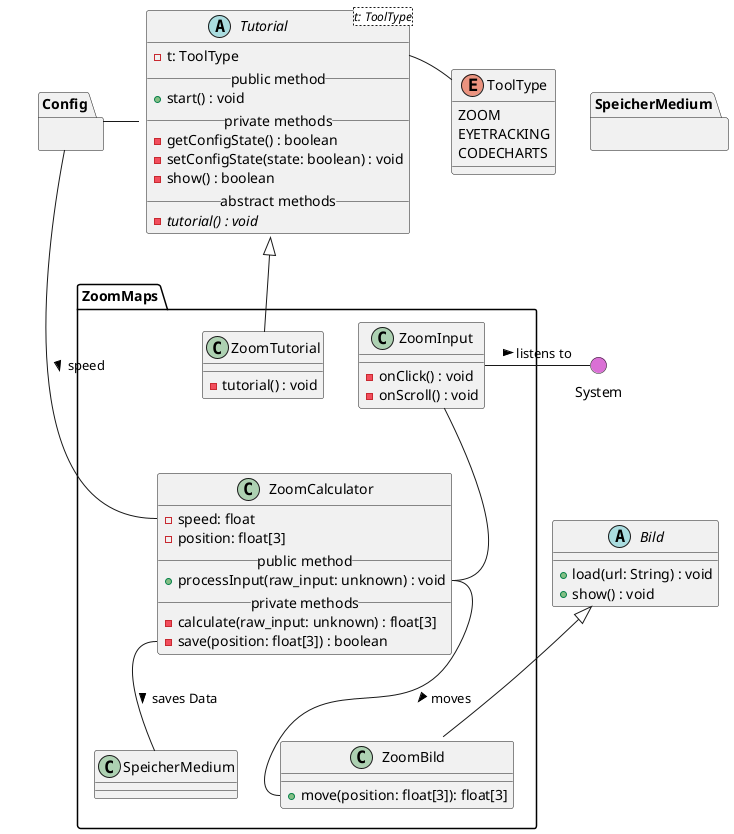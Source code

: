 @startuml zoommaps
' skinparam backgroundColor transparent
() System #DA70D5
top to bottom direction

' --- TUTORIAL ---
abstract Tutorial<t: ToolType> {
  - t: ToolType
  __public method__
  + start() : void
  __private methods__
  - getConfigState() : boolean
  - setConfigState(state: boolean) : void
  - show() : boolean
  __abstract methods__
  - {abstract} tutorial() : void
}

enum ToolType {
  ZOOM
  EYETRACKING
  CODECHARTS
}

' Interaktionen
Tutorial::t -r- ToolType
Tutorial -l- Config


' --- BILD ---

abstract Bild {
  + load(url: String) : void
  + show() : void
}

' === ZOOM MAPS ===
package ZoomMaps {

    ' Zoom Input
    class ZoomInput {
        - onClick() : void
        - onScroll() : void
    }

    ' Zoom Tutorial 
    class ZoomTutorial {
        - tutorial() : void
    }
  
    ' Zoom Calculator
    class ZoomCalculator {
        - speed: float
        - position: float[3]
        __public method__
        + processInput(raw_input: unknown) : void
        __private methods__
        - calculate(raw_input: unknown) : float[3]
        - save(position: float[3]) : boolean
    }

    ' Zoom Bild
    class ZoomBild {
        + move(position: float[3]): float[3]
    }


    ' Vererbungen
    Bild <|-- ZoomBild
    Tutorial <|-- ZoomTutorial

    ' Interaktionen
    ZoomInput -- ZoomCalculator::processInput
    ZoomCalculator::processInput  -- ZoomBild::move : > moves

    ' Andere Module
    ZoomCalculator::save -- SpeicherMedium : > saves Data
    ZoomCalculator::speed -l- Config : < speed
    ZoomInput -r- System : > listens to
  
}

' Blackboxen / Andere Module
package Config {}

package SpeicherMedium {}

@enduml
